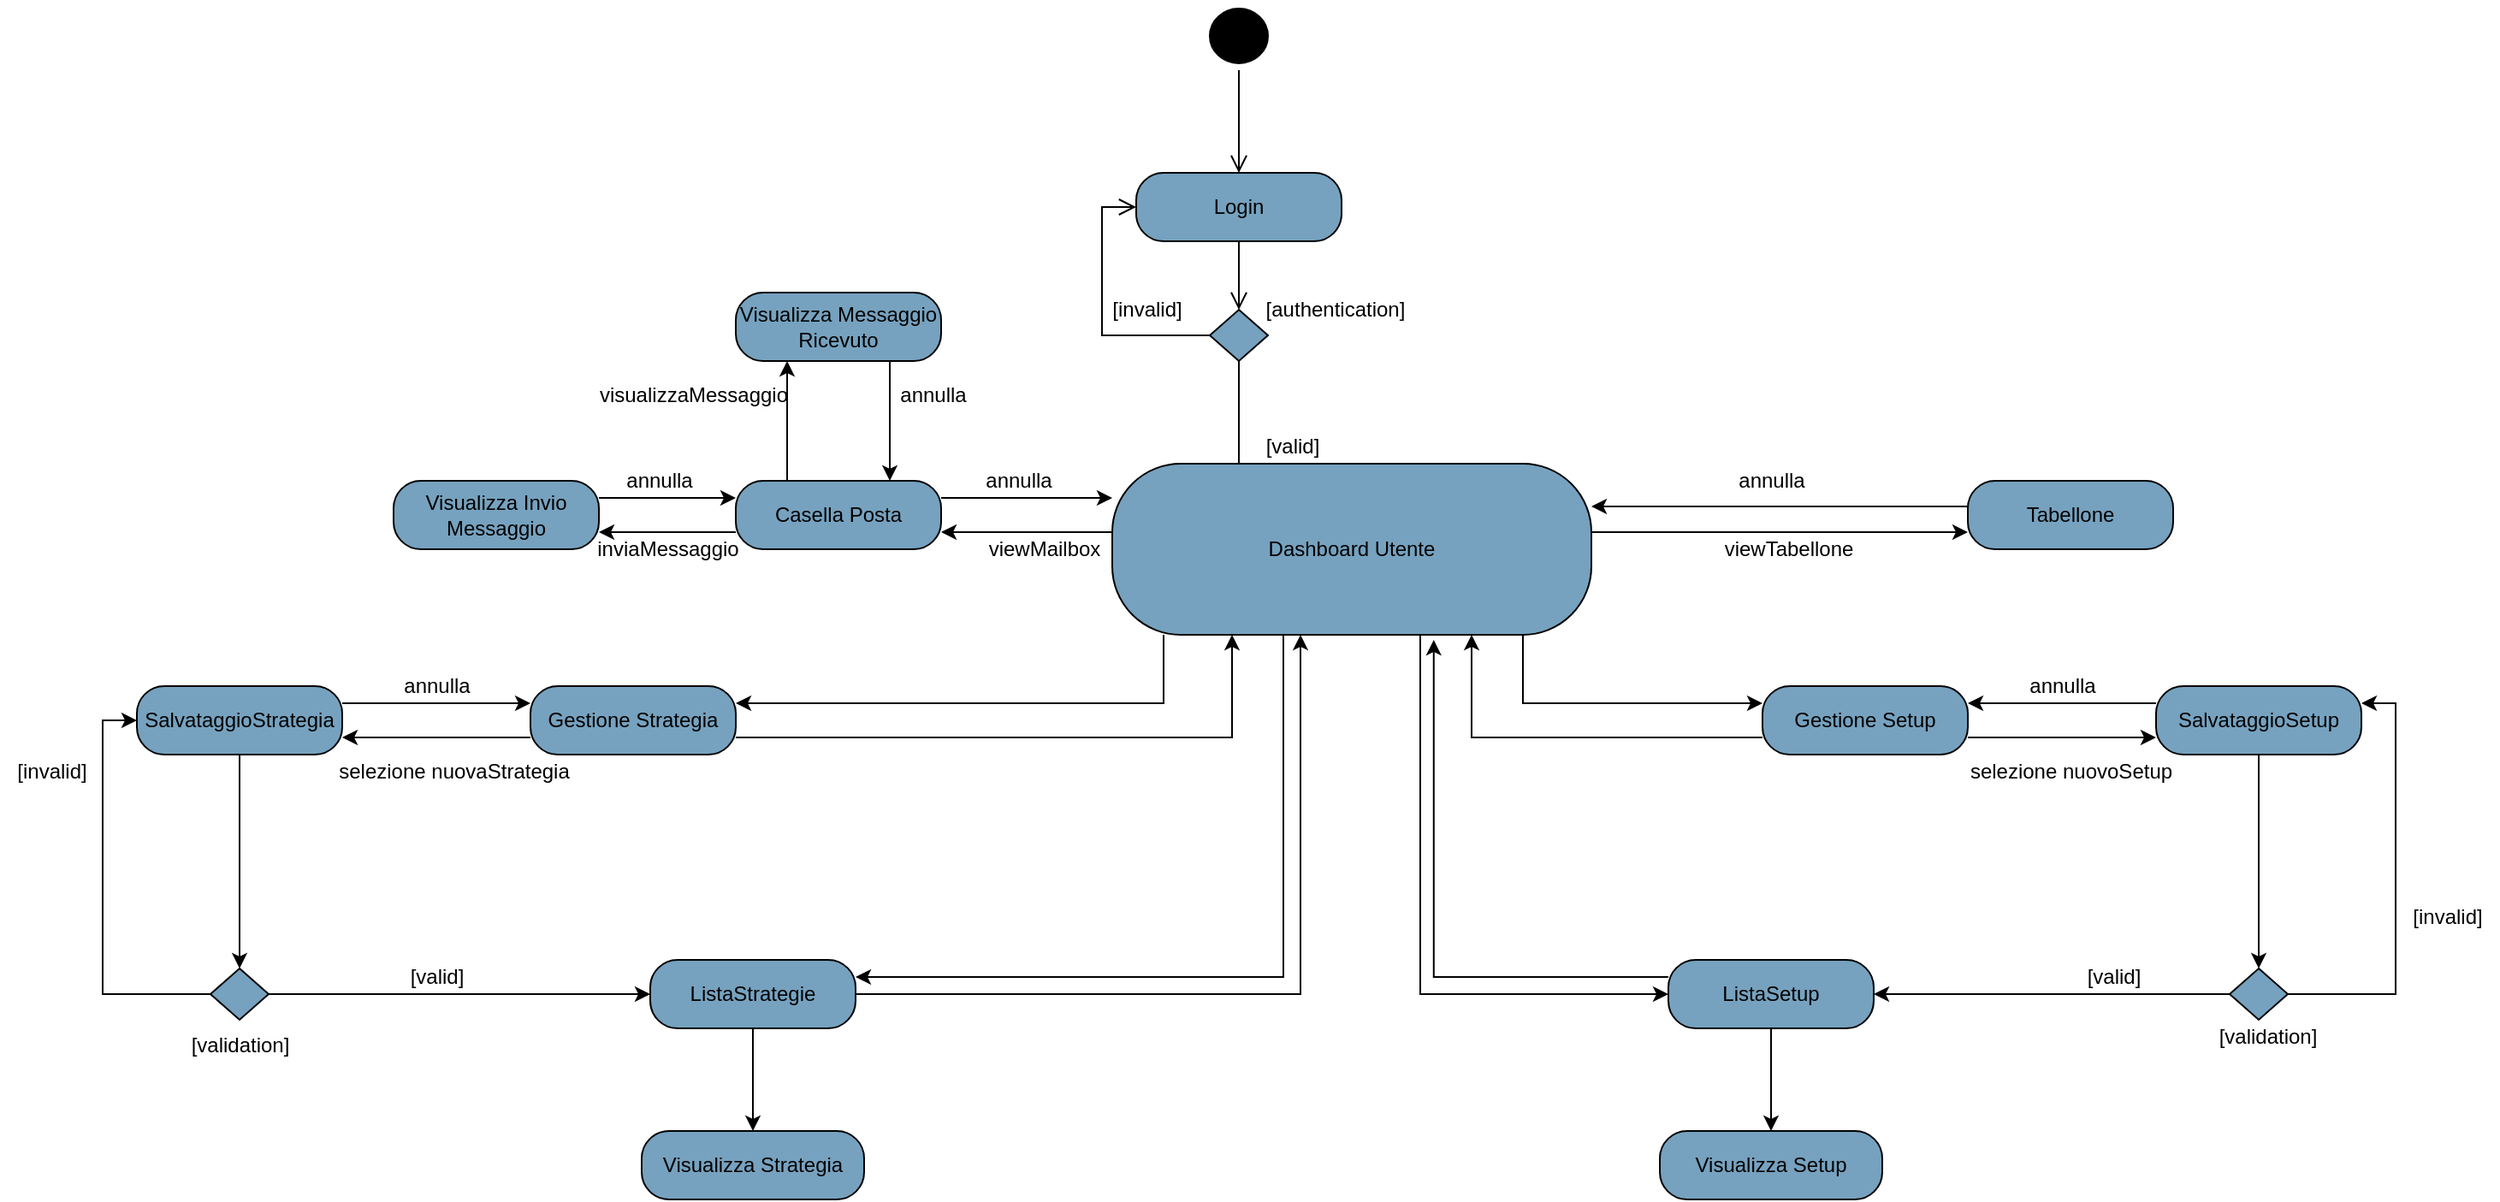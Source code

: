 <mxfile version="14.2.7" type="device"><diagram id="YXz9tALF1QTkJnY4So5i" name="Page-1"><mxGraphModel dx="2435" dy="890" grid="1" gridSize="10" guides="1" tooltips="1" connect="1" arrows="1" fold="1" page="1" pageScale="1" pageWidth="827" pageHeight="1169" math="0" shadow="0"><root><mxCell id="0"/><mxCell id="1" parent="0"/><mxCell id="IB5y5bNjw3gl02Yez_q6-1" value="" style="ellipse;html=1;shape=startState;fillColor=#000000;" parent="1" vertex="1"><mxGeometry x="393" y="60" width="42" height="40" as="geometry"/></mxCell><mxCell id="IB5y5bNjw3gl02Yez_q6-2" value="" style="edgeStyle=orthogonalEdgeStyle;html=1;verticalAlign=bottom;endArrow=open;endSize=8;" parent="1" source="IB5y5bNjw3gl02Yez_q6-1" target="IB5y5bNjw3gl02Yez_q6-3" edge="1"><mxGeometry relative="1" as="geometry"><mxPoint x="414" y="160" as="targetPoint"/></mxGeometry></mxCell><mxCell id="IB5y5bNjw3gl02Yez_q6-3" value="Login" style="rounded=1;whiteSpace=wrap;html=1;arcSize=40;fontColor=#000000;fillColor=#76A2BF;" parent="1" vertex="1"><mxGeometry x="354" y="160" width="120" height="40" as="geometry"/></mxCell><mxCell id="IB5y5bNjw3gl02Yez_q6-4" value="" style="edgeStyle=orthogonalEdgeStyle;html=1;verticalAlign=bottom;endArrow=open;endSize=8;" parent="1" source="IB5y5bNjw3gl02Yez_q6-3" target="IB5y5bNjw3gl02Yez_q6-5" edge="1"><mxGeometry relative="1" as="geometry"><mxPoint x="414" y="240" as="targetPoint"/></mxGeometry></mxCell><mxCell id="IB5y5bNjw3gl02Yez_q6-11" style="edgeStyle=orthogonalEdgeStyle;rounded=0;orthogonalLoop=1;jettySize=auto;html=1;strokeColor=#000000;endArrow=open;endFill=0;endSize=8;" parent="1" source="IB5y5bNjw3gl02Yez_q6-5" edge="1"><mxGeometry relative="1" as="geometry"><mxPoint x="414" y="340" as="targetPoint"/></mxGeometry></mxCell><mxCell id="IB5y5bNjw3gl02Yez_q6-12" style="edgeStyle=orthogonalEdgeStyle;rounded=0;orthogonalLoop=1;jettySize=auto;html=1;entryX=0;entryY=0.5;entryDx=0;entryDy=0;endArrow=open;endFill=0;endSize=8;strokeColor=#000000;" parent="1" source="IB5y5bNjw3gl02Yez_q6-5" target="IB5y5bNjw3gl02Yez_q6-3" edge="1"><mxGeometry relative="1" as="geometry"><Array as="points"><mxPoint x="334" y="255"/><mxPoint x="334" y="180"/></Array></mxGeometry></mxCell><mxCell id="IB5y5bNjw3gl02Yez_q6-5" value="" style="rhombus;whiteSpace=wrap;html=1;fillColor=#76A2BF;" parent="1" vertex="1"><mxGeometry x="397" y="240" width="34" height="30" as="geometry"/></mxCell><mxCell id="IB5y5bNjw3gl02Yez_q6-10" value="[authentication]" style="text;html=1;align=center;verticalAlign=middle;resizable=0;points=[];autosize=1;" parent="1" vertex="1"><mxGeometry x="420" y="230" width="100" height="20" as="geometry"/></mxCell><mxCell id="IB5y5bNjw3gl02Yez_q6-13" value="[invalid]" style="text;html=1;align=center;verticalAlign=middle;resizable=0;points=[];autosize=1;" parent="1" vertex="1"><mxGeometry x="330" y="230" width="60" height="20" as="geometry"/></mxCell><mxCell id="IB5y5bNjw3gl02Yez_q6-14" value="[valid]" style="text;html=1;align=center;verticalAlign=middle;resizable=0;points=[];autosize=1;" parent="1" vertex="1"><mxGeometry x="420" y="310" width="50" height="20" as="geometry"/></mxCell><mxCell id="KLcNFN13cA37iySedJ0c-4" style="edgeStyle=orthogonalEdgeStyle;rounded=0;orthogonalLoop=1;jettySize=auto;html=1;entryX=1;entryY=0.75;entryDx=0;entryDy=0;" parent="1" source="IB5y5bNjw3gl02Yez_q6-15" target="KLcNFN13cA37iySedJ0c-1" edge="1"><mxGeometry relative="1" as="geometry"><Array as="points"><mxPoint x="320" y="370"/><mxPoint x="320" y="370"/></Array></mxGeometry></mxCell><mxCell id="KLcNFN13cA37iySedJ0c-8" style="edgeStyle=orthogonalEdgeStyle;rounded=0;orthogonalLoop=1;jettySize=auto;html=1;entryX=0;entryY=0.75;entryDx=0;entryDy=0;" parent="1" source="IB5y5bNjw3gl02Yez_q6-15" target="KLcNFN13cA37iySedJ0c-6" edge="1"><mxGeometry relative="1" as="geometry"><Array as="points"><mxPoint x="510" y="370"/><mxPoint x="510" y="370"/></Array></mxGeometry></mxCell><mxCell id="KLcNFN13cA37iySedJ0c-34" style="edgeStyle=orthogonalEdgeStyle;rounded=0;orthogonalLoop=1;jettySize=auto;html=1;entryX=1;entryY=0.25;entryDx=0;entryDy=0;" parent="1" source="IB5y5bNjw3gl02Yez_q6-15" target="KLcNFN13cA37iySedJ0c-11" edge="1"><mxGeometry relative="1" as="geometry"><Array as="points"><mxPoint x="370" y="470"/></Array></mxGeometry></mxCell><mxCell id="KLcNFN13cA37iySedJ0c-42" style="edgeStyle=orthogonalEdgeStyle;rounded=0;orthogonalLoop=1;jettySize=auto;html=1;entryX=0;entryY=0.25;entryDx=0;entryDy=0;" parent="1" source="IB5y5bNjw3gl02Yez_q6-15" target="KLcNFN13cA37iySedJ0c-10" edge="1"><mxGeometry relative="1" as="geometry"><Array as="points"><mxPoint x="580" y="470"/></Array></mxGeometry></mxCell><mxCell id="KLcNFN13cA37iySedJ0c-82" style="edgeStyle=orthogonalEdgeStyle;rounded=0;orthogonalLoop=1;jettySize=auto;html=1;entryX=1;entryY=0.25;entryDx=0;entryDy=0;" parent="1" source="IB5y5bNjw3gl02Yez_q6-15" target="KLcNFN13cA37iySedJ0c-13" edge="1"><mxGeometry relative="1" as="geometry"><Array as="points"><mxPoint x="440" y="630"/></Array></mxGeometry></mxCell><mxCell id="KLcNFN13cA37iySedJ0c-105" style="edgeStyle=orthogonalEdgeStyle;rounded=0;orthogonalLoop=1;jettySize=auto;html=1;entryX=0;entryY=0.5;entryDx=0;entryDy=0;" parent="1" source="IB5y5bNjw3gl02Yez_q6-15" target="KLcNFN13cA37iySedJ0c-12" edge="1"><mxGeometry relative="1" as="geometry"><Array as="points"><mxPoint x="520" y="640"/></Array></mxGeometry></mxCell><mxCell id="IB5y5bNjw3gl02Yez_q6-15" value="Dashboard Utente" style="rounded=1;whiteSpace=wrap;html=1;arcSize=40;fontColor=#000000;fillColor=#76A2BF;" parent="1" vertex="1"><mxGeometry x="340" y="330" width="280" height="100" as="geometry"/></mxCell><mxCell id="KLcNFN13cA37iySedJ0c-3" style="edgeStyle=orthogonalEdgeStyle;rounded=0;orthogonalLoop=1;jettySize=auto;html=1;" parent="1" source="KLcNFN13cA37iySedJ0c-1" target="IB5y5bNjw3gl02Yez_q6-15" edge="1"><mxGeometry relative="1" as="geometry"><Array as="points"><mxPoint x="300" y="350"/><mxPoint x="300" y="350"/></Array></mxGeometry></mxCell><mxCell id="KLcNFN13cA37iySedJ0c-29" style="edgeStyle=orthogonalEdgeStyle;rounded=0;orthogonalLoop=1;jettySize=auto;html=1;entryX=1;entryY=0.75;entryDx=0;entryDy=0;" parent="1" source="KLcNFN13cA37iySedJ0c-1" target="KLcNFN13cA37iySedJ0c-24" edge="1"><mxGeometry relative="1" as="geometry"><Array as="points"><mxPoint x="110" y="370"/><mxPoint x="110" y="370"/></Array></mxGeometry></mxCell><mxCell id="KLcNFN13cA37iySedJ0c-38" style="edgeStyle=orthogonalEdgeStyle;rounded=0;orthogonalLoop=1;jettySize=auto;html=1;entryX=0.25;entryY=1;entryDx=0;entryDy=0;" parent="1" source="KLcNFN13cA37iySedJ0c-1" target="KLcNFN13cA37iySedJ0c-36" edge="1"><mxGeometry relative="1" as="geometry"><Array as="points"><mxPoint x="150" y="320"/><mxPoint x="150" y="320"/></Array></mxGeometry></mxCell><mxCell id="KLcNFN13cA37iySedJ0c-1" value="Casella Posta" style="rounded=1;whiteSpace=wrap;html=1;arcSize=40;fontColor=#000000;fillColor=#76A2BF;" parent="1" vertex="1"><mxGeometry x="120" y="340" width="120" height="40" as="geometry"/></mxCell><mxCell id="KLcNFN13cA37iySedJ0c-54" style="edgeStyle=orthogonalEdgeStyle;rounded=0;orthogonalLoop=1;jettySize=auto;html=1;entryX=1;entryY=0.25;entryDx=0;entryDy=0;" parent="1" source="KLcNFN13cA37iySedJ0c-6" target="IB5y5bNjw3gl02Yez_q6-15" edge="1"><mxGeometry relative="1" as="geometry"><Array as="points"><mxPoint x="780" y="355"/><mxPoint x="780" y="355"/></Array></mxGeometry></mxCell><mxCell id="KLcNFN13cA37iySedJ0c-6" value="Tabellone" style="rounded=1;whiteSpace=wrap;html=1;arcSize=40;fontColor=#000000;fillColor=#76A2BF;" parent="1" vertex="1"><mxGeometry x="840" y="340" width="120" height="40" as="geometry"/></mxCell><mxCell id="KLcNFN13cA37iySedJ0c-52" style="edgeStyle=orthogonalEdgeStyle;rounded=0;orthogonalLoop=1;jettySize=auto;html=1;entryX=0.75;entryY=1;entryDx=0;entryDy=0;" parent="1" source="KLcNFN13cA37iySedJ0c-10" target="IB5y5bNjw3gl02Yez_q6-15" edge="1"><mxGeometry relative="1" as="geometry"><Array as="points"><mxPoint x="550" y="490"/></Array></mxGeometry></mxCell><mxCell id="KLcNFN13cA37iySedJ0c-98" style="edgeStyle=orthogonalEdgeStyle;rounded=0;orthogonalLoop=1;jettySize=auto;html=1;entryX=0;entryY=0.75;entryDx=0;entryDy=0;" parent="1" source="KLcNFN13cA37iySedJ0c-10" target="KLcNFN13cA37iySedJ0c-87" edge="1"><mxGeometry relative="1" as="geometry"><Array as="points"><mxPoint x="870" y="490"/><mxPoint x="870" y="490"/></Array></mxGeometry></mxCell><mxCell id="KLcNFN13cA37iySedJ0c-10" value="Gestione Setup" style="rounded=1;whiteSpace=wrap;html=1;arcSize=40;fontColor=#000000;fillColor=#76A2BF;" parent="1" vertex="1"><mxGeometry x="720" y="460" width="120" height="40" as="geometry"/></mxCell><mxCell id="KLcNFN13cA37iySedJ0c-51" style="edgeStyle=orthogonalEdgeStyle;rounded=0;orthogonalLoop=1;jettySize=auto;html=1;entryX=0.25;entryY=1;entryDx=0;entryDy=0;" parent="1" source="KLcNFN13cA37iySedJ0c-11" target="IB5y5bNjw3gl02Yez_q6-15" edge="1"><mxGeometry relative="1" as="geometry"><Array as="points"><mxPoint x="410" y="490"/></Array></mxGeometry></mxCell><mxCell id="KLcNFN13cA37iySedJ0c-78" style="edgeStyle=orthogonalEdgeStyle;rounded=0;orthogonalLoop=1;jettySize=auto;html=1;entryX=1;entryY=0.75;entryDx=0;entryDy=0;" parent="1" source="KLcNFN13cA37iySedJ0c-11" target="KLcNFN13cA37iySedJ0c-64" edge="1"><mxGeometry relative="1" as="geometry"><Array as="points"><mxPoint x="-30" y="490"/><mxPoint x="-30" y="490"/></Array></mxGeometry></mxCell><mxCell id="KLcNFN13cA37iySedJ0c-11" value="Gestione Strategia" style="rounded=1;whiteSpace=wrap;html=1;arcSize=40;fontColor=#000000;fillColor=#76A2BF;" parent="1" vertex="1"><mxGeometry y="460" width="120" height="40" as="geometry"/></mxCell><mxCell id="KLcNFN13cA37iySedJ0c-103" style="edgeStyle=orthogonalEdgeStyle;rounded=0;orthogonalLoop=1;jettySize=auto;html=1;entryX=0.671;entryY=1.03;entryDx=0;entryDy=0;entryPerimeter=0;" parent="1" source="KLcNFN13cA37iySedJ0c-12" target="IB5y5bNjw3gl02Yez_q6-15" edge="1"><mxGeometry relative="1" as="geometry"><Array as="points"><mxPoint x="528" y="630"/></Array></mxGeometry></mxCell><mxCell id="IIV4NlkdzbJ1REKpWM1U-5" style="edgeStyle=orthogonalEdgeStyle;rounded=0;orthogonalLoop=1;jettySize=auto;html=1;" edge="1" parent="1" source="KLcNFN13cA37iySedJ0c-12" target="IIV4NlkdzbJ1REKpWM1U-4"><mxGeometry relative="1" as="geometry"/></mxCell><mxCell id="KLcNFN13cA37iySedJ0c-12" value="ListaSetup" style="rounded=1;whiteSpace=wrap;html=1;arcSize=40;fontColor=#000000;fillColor=#76A2BF;" parent="1" vertex="1"><mxGeometry x="665" y="620" width="120" height="40" as="geometry"/></mxCell><mxCell id="KLcNFN13cA37iySedJ0c-83" style="edgeStyle=orthogonalEdgeStyle;rounded=0;orthogonalLoop=1;jettySize=auto;html=1;" parent="1" source="KLcNFN13cA37iySedJ0c-13" target="IB5y5bNjw3gl02Yez_q6-15" edge="1"><mxGeometry relative="1" as="geometry"><Array as="points"><mxPoint x="450" y="640"/></Array></mxGeometry></mxCell><mxCell id="IIV4NlkdzbJ1REKpWM1U-6" style="edgeStyle=orthogonalEdgeStyle;rounded=0;orthogonalLoop=1;jettySize=auto;html=1;" edge="1" parent="1" source="KLcNFN13cA37iySedJ0c-13" target="IIV4NlkdzbJ1REKpWM1U-3"><mxGeometry relative="1" as="geometry"/></mxCell><mxCell id="KLcNFN13cA37iySedJ0c-13" value="ListaStrategie" style="rounded=1;whiteSpace=wrap;html=1;arcSize=40;fontColor=#000000;fillColor=#76A2BF;" parent="1" vertex="1"><mxGeometry x="70" y="620" width="120" height="40" as="geometry"/></mxCell><mxCell id="KLcNFN13cA37iySedJ0c-19" value="viewMailbox" style="text;html=1;align=center;verticalAlign=middle;resizable=0;points=[];autosize=1;" parent="1" vertex="1"><mxGeometry x="260" y="370" width="80" height="20" as="geometry"/></mxCell><mxCell id="KLcNFN13cA37iySedJ0c-21" value="annulla" style="text;html=1;align=center;verticalAlign=middle;resizable=0;points=[];autosize=1;" parent="1" vertex="1"><mxGeometry x="260" y="330" width="50" height="20" as="geometry"/></mxCell><mxCell id="KLcNFN13cA37iySedJ0c-22" value="annulla" style="text;html=1;align=center;verticalAlign=middle;resizable=0;points=[];autosize=1;" parent="1" vertex="1"><mxGeometry x="700" y="330" width="50" height="20" as="geometry"/></mxCell><mxCell id="KLcNFN13cA37iySedJ0c-23" value="viewTabellone" style="text;html=1;align=center;verticalAlign=middle;resizable=0;points=[];autosize=1;" parent="1" vertex="1"><mxGeometry x="690" y="370" width="90" height="20" as="geometry"/></mxCell><mxCell id="KLcNFN13cA37iySedJ0c-30" style="edgeStyle=orthogonalEdgeStyle;rounded=0;orthogonalLoop=1;jettySize=auto;html=1;entryX=0;entryY=0.25;entryDx=0;entryDy=0;" parent="1" source="KLcNFN13cA37iySedJ0c-24" target="KLcNFN13cA37iySedJ0c-1" edge="1"><mxGeometry relative="1" as="geometry"><Array as="points"><mxPoint x="60" y="350"/><mxPoint x="60" y="350"/></Array></mxGeometry></mxCell><mxCell id="KLcNFN13cA37iySedJ0c-24" value="Visualizza Invio Messaggio" style="rounded=1;whiteSpace=wrap;html=1;arcSize=40;fontColor=#000000;fillColor=#76A2BF;" parent="1" vertex="1"><mxGeometry x="-80" y="340" width="120" height="40" as="geometry"/></mxCell><mxCell id="KLcNFN13cA37iySedJ0c-31" value="annulla" style="text;html=1;align=center;verticalAlign=middle;resizable=0;points=[];autosize=1;" parent="1" vertex="1"><mxGeometry x="50" y="330" width="50" height="20" as="geometry"/></mxCell><mxCell id="KLcNFN13cA37iySedJ0c-33" value="inviaMessaggio" style="text;html=1;align=center;verticalAlign=middle;resizable=0;points=[];autosize=1;" parent="1" vertex="1"><mxGeometry x="30" y="370" width="100" height="20" as="geometry"/></mxCell><mxCell id="KLcNFN13cA37iySedJ0c-39" style="edgeStyle=orthogonalEdgeStyle;rounded=0;orthogonalLoop=1;jettySize=auto;html=1;entryX=0.75;entryY=0;entryDx=0;entryDy=0;" parent="1" source="KLcNFN13cA37iySedJ0c-36" target="KLcNFN13cA37iySedJ0c-1" edge="1"><mxGeometry relative="1" as="geometry"><Array as="points"><mxPoint x="210" y="290"/><mxPoint x="210" y="290"/></Array></mxGeometry></mxCell><mxCell id="KLcNFN13cA37iySedJ0c-36" value="Visualizza Messaggio&lt;br&gt;Ricevuto" style="rounded=1;whiteSpace=wrap;html=1;arcSize=40;fontColor=#000000;fillColor=#76A2BF;" parent="1" vertex="1"><mxGeometry x="120" y="230" width="120" height="40" as="geometry"/></mxCell><mxCell id="KLcNFN13cA37iySedJ0c-40" value="visualizzaMessaggio" style="text;html=1;align=center;verticalAlign=middle;resizable=0;points=[];autosize=1;" parent="1" vertex="1"><mxGeometry x="30" y="280" width="130" height="20" as="geometry"/></mxCell><mxCell id="KLcNFN13cA37iySedJ0c-41" value="annulla" style="text;html=1;align=center;verticalAlign=middle;resizable=0;points=[];autosize=1;" parent="1" vertex="1"><mxGeometry x="210" y="280" width="50" height="20" as="geometry"/></mxCell><mxCell id="KLcNFN13cA37iySedJ0c-69" style="edgeStyle=orthogonalEdgeStyle;rounded=0;orthogonalLoop=1;jettySize=auto;html=1;entryX=0.5;entryY=0;entryDx=0;entryDy=0;" parent="1" source="KLcNFN13cA37iySedJ0c-64" target="KLcNFN13cA37iySedJ0c-70" edge="1"><mxGeometry relative="1" as="geometry"><mxPoint x="-170" y="600" as="targetPoint"/></mxGeometry></mxCell><mxCell id="KLcNFN13cA37iySedJ0c-79" style="edgeStyle=orthogonalEdgeStyle;rounded=0;orthogonalLoop=1;jettySize=auto;html=1;entryX=0;entryY=0.25;entryDx=0;entryDy=0;" parent="1" source="KLcNFN13cA37iySedJ0c-64" target="KLcNFN13cA37iySedJ0c-11" edge="1"><mxGeometry relative="1" as="geometry"><Array as="points"><mxPoint x="-80" y="470"/><mxPoint x="-80" y="470"/></Array></mxGeometry></mxCell><mxCell id="KLcNFN13cA37iySedJ0c-64" value="SalvataggioStrategia" style="rounded=1;whiteSpace=wrap;html=1;arcSize=40;fontColor=#000000;fillColor=#76A2BF;" parent="1" vertex="1"><mxGeometry x="-230" y="460" width="120" height="40" as="geometry"/></mxCell><mxCell id="KLcNFN13cA37iySedJ0c-72" style="edgeStyle=orthogonalEdgeStyle;rounded=0;orthogonalLoop=1;jettySize=auto;html=1;entryX=0;entryY=0.5;entryDx=0;entryDy=0;" parent="1" source="KLcNFN13cA37iySedJ0c-70" target="KLcNFN13cA37iySedJ0c-13" edge="1"><mxGeometry relative="1" as="geometry"><Array as="points"><mxPoint x="-100" y="640"/><mxPoint x="-100" y="640"/></Array></mxGeometry></mxCell><mxCell id="KLcNFN13cA37iySedJ0c-73" style="edgeStyle=orthogonalEdgeStyle;rounded=0;orthogonalLoop=1;jettySize=auto;html=1;entryX=0;entryY=0.5;entryDx=0;entryDy=0;" parent="1" source="KLcNFN13cA37iySedJ0c-70" target="KLcNFN13cA37iySedJ0c-64" edge="1"><mxGeometry relative="1" as="geometry"><Array as="points"><mxPoint x="-250" y="640"/><mxPoint x="-250" y="480"/></Array></mxGeometry></mxCell><mxCell id="KLcNFN13cA37iySedJ0c-70" value="" style="rhombus;whiteSpace=wrap;html=1;fillColor=#76A2BF;" parent="1" vertex="1"><mxGeometry x="-187" y="625" width="34" height="30" as="geometry"/></mxCell><mxCell id="KLcNFN13cA37iySedJ0c-74" value="[validation]" style="text;html=1;align=center;verticalAlign=middle;resizable=0;points=[];autosize=1;" parent="1" vertex="1"><mxGeometry x="-205" y="660" width="70" height="20" as="geometry"/></mxCell><mxCell id="KLcNFN13cA37iySedJ0c-75" value="[valid]" style="text;html=1;align=center;verticalAlign=middle;resizable=0;points=[];autosize=1;" parent="1" vertex="1"><mxGeometry x="-80" y="620" width="50" height="20" as="geometry"/></mxCell><mxCell id="KLcNFN13cA37iySedJ0c-76" value="[invalid]" style="text;html=1;align=center;verticalAlign=middle;resizable=0;points=[];autosize=1;" parent="1" vertex="1"><mxGeometry x="-310" y="500" width="60" height="20" as="geometry"/></mxCell><mxCell id="KLcNFN13cA37iySedJ0c-80" value="annulla" style="text;html=1;align=center;verticalAlign=middle;resizable=0;points=[];autosize=1;" parent="1" vertex="1"><mxGeometry x="-80" y="450" width="50" height="20" as="geometry"/></mxCell><mxCell id="KLcNFN13cA37iySedJ0c-81" value="selezione nuovaStrategia" style="text;html=1;align=center;verticalAlign=middle;resizable=0;points=[];autosize=1;" parent="1" vertex="1"><mxGeometry x="-120" y="500" width="150" height="20" as="geometry"/></mxCell><mxCell id="KLcNFN13cA37iySedJ0c-85" style="edgeStyle=orthogonalEdgeStyle;rounded=0;orthogonalLoop=1;jettySize=auto;html=1;entryX=0.5;entryY=0;entryDx=0;entryDy=0;" parent="1" source="KLcNFN13cA37iySedJ0c-87" target="KLcNFN13cA37iySedJ0c-89" edge="1"><mxGeometry relative="1" as="geometry"><mxPoint x="1010" y="600" as="targetPoint"/></mxGeometry></mxCell><mxCell id="KLcNFN13cA37iySedJ0c-99" style="edgeStyle=orthogonalEdgeStyle;rounded=0;orthogonalLoop=1;jettySize=auto;html=1;entryX=1;entryY=0.25;entryDx=0;entryDy=0;" parent="1" source="KLcNFN13cA37iySedJ0c-87" target="KLcNFN13cA37iySedJ0c-10" edge="1"><mxGeometry relative="1" as="geometry"><Array as="points"><mxPoint x="920" y="470"/><mxPoint x="920" y="470"/></Array></mxGeometry></mxCell><mxCell id="KLcNFN13cA37iySedJ0c-87" value="SalvataggioSetup" style="rounded=1;whiteSpace=wrap;html=1;arcSize=40;fontColor=#000000;fillColor=#76A2BF;" parent="1" vertex="1"><mxGeometry x="950" y="460" width="120" height="40" as="geometry"/></mxCell><mxCell id="KLcNFN13cA37iySedJ0c-96" style="edgeStyle=orthogonalEdgeStyle;rounded=0;orthogonalLoop=1;jettySize=auto;html=1;entryX=1;entryY=0.5;entryDx=0;entryDy=0;" parent="1" source="KLcNFN13cA37iySedJ0c-89" target="KLcNFN13cA37iySedJ0c-12" edge="1"><mxGeometry relative="1" as="geometry"/></mxCell><mxCell id="KLcNFN13cA37iySedJ0c-100" style="edgeStyle=orthogonalEdgeStyle;rounded=0;orthogonalLoop=1;jettySize=auto;html=1;entryX=1;entryY=0.25;entryDx=0;entryDy=0;" parent="1" source="KLcNFN13cA37iySedJ0c-89" target="KLcNFN13cA37iySedJ0c-87" edge="1"><mxGeometry relative="1" as="geometry"><Array as="points"><mxPoint x="1090" y="640"/><mxPoint x="1090" y="470"/></Array></mxGeometry></mxCell><mxCell id="KLcNFN13cA37iySedJ0c-89" value="" style="rhombus;whiteSpace=wrap;html=1;fillColor=#76A2BF;" parent="1" vertex="1"><mxGeometry x="993" y="625" width="34" height="30" as="geometry"/></mxCell><mxCell id="KLcNFN13cA37iySedJ0c-90" value="[validation]" style="text;html=1;align=center;verticalAlign=middle;resizable=0;points=[];autosize=1;" parent="1" vertex="1"><mxGeometry x="980" y="655" width="70" height="20" as="geometry"/></mxCell><mxCell id="KLcNFN13cA37iySedJ0c-91" value="[valid]" style="text;html=1;align=center;verticalAlign=middle;resizable=0;points=[];autosize=1;" parent="1" vertex="1"><mxGeometry x="900" y="620" width="50" height="20" as="geometry"/></mxCell><mxCell id="KLcNFN13cA37iySedJ0c-92" value="annulla" style="text;html=1;align=center;verticalAlign=middle;resizable=0;points=[];autosize=1;" parent="1" vertex="1"><mxGeometry x="870" y="450" width="50" height="20" as="geometry"/></mxCell><mxCell id="KLcNFN13cA37iySedJ0c-93" value="selezione nuovoSetup" style="text;html=1;align=center;verticalAlign=middle;resizable=0;points=[];autosize=1;" parent="1" vertex="1"><mxGeometry x="835" y="500" width="130" height="20" as="geometry"/></mxCell><mxCell id="KLcNFN13cA37iySedJ0c-101" value="[invalid]" style="text;html=1;align=center;verticalAlign=middle;resizable=0;points=[];autosize=1;" parent="1" vertex="1"><mxGeometry x="1090" y="585" width="60" height="20" as="geometry"/></mxCell><mxCell id="IIV4NlkdzbJ1REKpWM1U-3" value="Visualizza Strategia" style="rounded=1;whiteSpace=wrap;html=1;arcSize=40;fontColor=#000000;fillColor=#76A2BF;" vertex="1" parent="1"><mxGeometry x="65" y="720" width="130" height="40" as="geometry"/></mxCell><mxCell id="IIV4NlkdzbJ1REKpWM1U-4" value="Visualizza Setup" style="rounded=1;whiteSpace=wrap;html=1;arcSize=40;fontColor=#000000;fillColor=#76A2BF;" vertex="1" parent="1"><mxGeometry x="660" y="720" width="130" height="40" as="geometry"/></mxCell></root></mxGraphModel></diagram></mxfile>